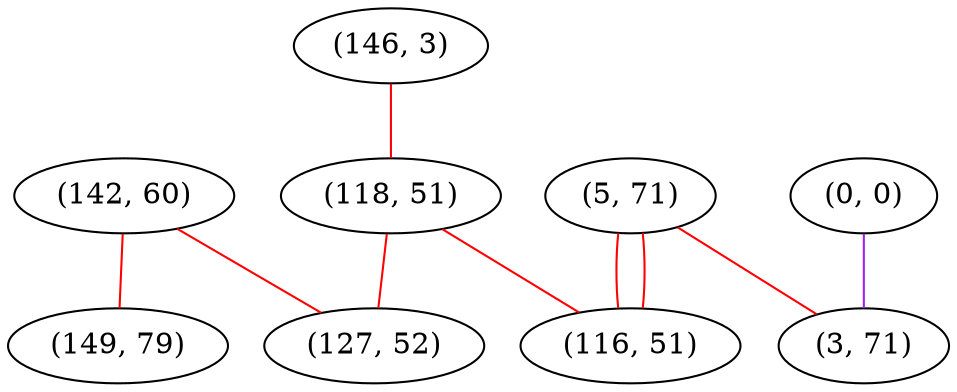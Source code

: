 graph "" {
"(142, 60)";
"(149, 79)";
"(146, 3)";
"(5, 71)";
"(118, 51)";
"(0, 0)";
"(116, 51)";
"(127, 52)";
"(3, 71)";
"(142, 60)" -- "(127, 52)"  [color=red, key=0, weight=1];
"(142, 60)" -- "(149, 79)"  [color=red, key=0, weight=1];
"(146, 3)" -- "(118, 51)"  [color=red, key=0, weight=1];
"(5, 71)" -- "(3, 71)"  [color=red, key=0, weight=1];
"(5, 71)" -- "(116, 51)"  [color=red, key=0, weight=1];
"(5, 71)" -- "(116, 51)"  [color=red, key=1, weight=1];
"(118, 51)" -- "(127, 52)"  [color=red, key=0, weight=1];
"(118, 51)" -- "(116, 51)"  [color=red, key=0, weight=1];
"(0, 0)" -- "(3, 71)"  [color=purple, key=0, weight=4];
}
